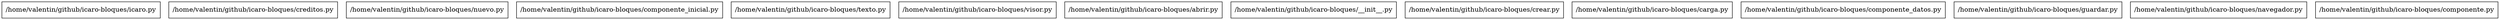 digraph "packages_uml" {
charset="utf-8"
rankdir=BT
"3" [shape="box", label="/home/valentin/github/icaro-bloques/icaro.py"];
"7" [shape="box", label="/home/valentin/github/icaro-bloques/creditos.py"];
"9" [shape="box", label="/home/valentin/github/icaro-bloques/nuevo.py"];
"10" [shape="box", label="/home/valentin/github/icaro-bloques/componente_inicial.py"];
"12" [shape="box", label="/home/valentin/github/icaro-bloques/texto.py"];
"14" [shape="box", label="/home/valentin/github/icaro-bloques/visor.py"];
"16" [shape="box", label="/home/valentin/github/icaro-bloques/abrir.py"];
"17" [shape="box", label="/home/valentin/github/icaro-bloques/__init__.py"];
"18" [shape="box", label="/home/valentin/github/icaro-bloques/crear.py"];
"19" [shape="box", label="/home/valentin/github/icaro-bloques/carga.py"];
"20" [shape="box", label="/home/valentin/github/icaro-bloques/componente_datos.py"];
"22" [shape="box", label="/home/valentin/github/icaro-bloques/guardar.py"];
"23" [shape="box", label="/home/valentin/github/icaro-bloques/navegador.py"];
"25" [shape="box", label="/home/valentin/github/icaro-bloques/componente.py"];
}
